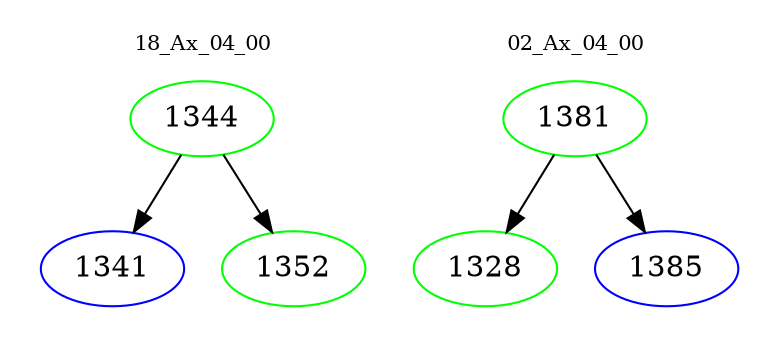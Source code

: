 digraph{
subgraph cluster_0 {
color = white
label = "18_Ax_04_00";
fontsize=10;
T0_1344 [label="1344", color="green"]
T0_1344 -> T0_1341 [color="black"]
T0_1341 [label="1341", color="blue"]
T0_1344 -> T0_1352 [color="black"]
T0_1352 [label="1352", color="green"]
}
subgraph cluster_1 {
color = white
label = "02_Ax_04_00";
fontsize=10;
T1_1381 [label="1381", color="green"]
T1_1381 -> T1_1328 [color="black"]
T1_1328 [label="1328", color="green"]
T1_1381 -> T1_1385 [color="black"]
T1_1385 [label="1385", color="blue"]
}
}
